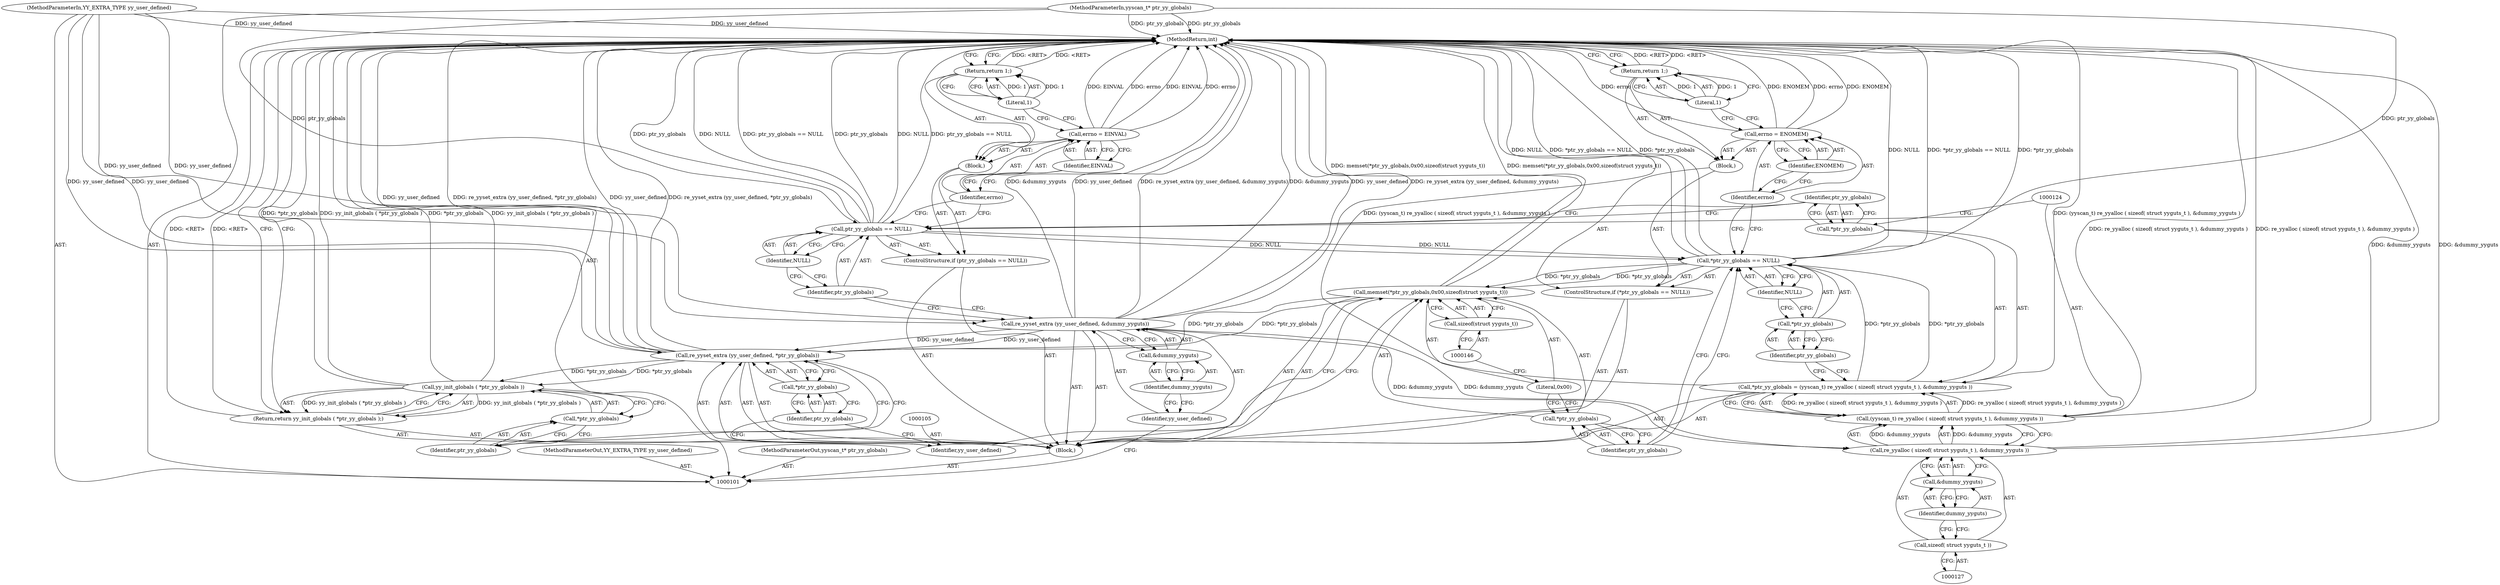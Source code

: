 digraph "0_yara_3119b232c9c453c98d8fa8b6ae4e37ba18117cd4_2" {
"1000155" [label="(MethodReturn,int)"];
"1000102" [label="(MethodParameterIn,YY_EXTRA_TYPE yy_user_defined)"];
"1000210" [label="(MethodParameterOut,YY_EXTRA_TYPE yy_user_defined)"];
"1000103" [label="(MethodParameterIn,yyscan_t* ptr_yy_globals)"];
"1000211" [label="(MethodParameterOut,yyscan_t* ptr_yy_globals)"];
"1000119" [label="(Literal,1)"];
"1000118" [label="(Return,return 1;)"];
"1000123" [label="(Call,(yyscan_t) re_yyalloc ( sizeof( struct yyguts_t ), &dummy_yyguts ))"];
"1000125" [label="(Call,re_yyalloc ( sizeof( struct yyguts_t ), &dummy_yyguts ))"];
"1000126" [label="(Call,sizeof( struct yyguts_t ))"];
"1000120" [label="(Call,*ptr_yy_globals = (yyscan_t) re_yyalloc ( sizeof( struct yyguts_t ), &dummy_yyguts ))"];
"1000121" [label="(Call,*ptr_yy_globals)"];
"1000122" [label="(Identifier,ptr_yy_globals)"];
"1000128" [label="(Call,&dummy_yyguts)"];
"1000129" [label="(Identifier,dummy_yyguts)"];
"1000133" [label="(Identifier,ptr_yy_globals)"];
"1000134" [label="(Identifier,NULL)"];
"1000135" [label="(Block,)"];
"1000130" [label="(ControlStructure,if (*ptr_yy_globals == NULL))"];
"1000131" [label="(Call,*ptr_yy_globals == NULL)"];
"1000132" [label="(Call,*ptr_yy_globals)"];
"1000138" [label="(Identifier,ENOMEM)"];
"1000136" [label="(Call,errno = ENOMEM)"];
"1000137" [label="(Identifier,errno)"];
"1000140" [label="(Literal,1)"];
"1000139" [label="(Return,return 1;)"];
"1000142" [label="(Call,*ptr_yy_globals)"];
"1000143" [label="(Identifier,ptr_yy_globals)"];
"1000144" [label="(Literal,0x00)"];
"1000145" [label="(Call,sizeof(struct yyguts_t))"];
"1000141" [label="(Call,memset(*ptr_yy_globals,0x00,sizeof(struct yyguts_t)))"];
"1000148" [label="(Identifier,yy_user_defined)"];
"1000149" [label="(Call,*ptr_yy_globals)"];
"1000150" [label="(Identifier,ptr_yy_globals)"];
"1000147" [label="(Call,re_yyset_extra (yy_user_defined, *ptr_yy_globals))"];
"1000152" [label="(Call,yy_init_globals ( *ptr_yy_globals ))"];
"1000153" [label="(Call,*ptr_yy_globals)"];
"1000154" [label="(Identifier,ptr_yy_globals)"];
"1000151" [label="(Return,return yy_init_globals ( *ptr_yy_globals );)"];
"1000104" [label="(Block,)"];
"1000107" [label="(Identifier,yy_user_defined)"];
"1000108" [label="(Call,&dummy_yyguts)"];
"1000109" [label="(Identifier,dummy_yyguts)"];
"1000106" [label="(Call,re_yyset_extra (yy_user_defined, &dummy_yyguts))"];
"1000113" [label="(Identifier,NULL)"];
"1000114" [label="(Block,)"];
"1000110" [label="(ControlStructure,if (ptr_yy_globals == NULL))"];
"1000111" [label="(Call,ptr_yy_globals == NULL)"];
"1000112" [label="(Identifier,ptr_yy_globals)"];
"1000117" [label="(Identifier,EINVAL)"];
"1000115" [label="(Call,errno = EINVAL)"];
"1000116" [label="(Identifier,errno)"];
"1000155" -> "1000101"  [label="AST: "];
"1000155" -> "1000118"  [label="CFG: "];
"1000155" -> "1000139"  [label="CFG: "];
"1000155" -> "1000151"  [label="CFG: "];
"1000139" -> "1000155"  [label="DDG: <RET>"];
"1000115" -> "1000155"  [label="DDG: EINVAL"];
"1000115" -> "1000155"  [label="DDG: errno"];
"1000123" -> "1000155"  [label="DDG: re_yyalloc ( sizeof( struct yyguts_t ), &dummy_yyguts )"];
"1000106" -> "1000155"  [label="DDG: &dummy_yyguts"];
"1000106" -> "1000155"  [label="DDG: yy_user_defined"];
"1000106" -> "1000155"  [label="DDG: re_yyset_extra (yy_user_defined, &dummy_yyguts)"];
"1000152" -> "1000155"  [label="DDG: yy_init_globals ( *ptr_yy_globals )"];
"1000152" -> "1000155"  [label="DDG: *ptr_yy_globals"];
"1000147" -> "1000155"  [label="DDG: yy_user_defined"];
"1000147" -> "1000155"  [label="DDG: re_yyset_extra (yy_user_defined, *ptr_yy_globals)"];
"1000131" -> "1000155"  [label="DDG: *ptr_yy_globals == NULL"];
"1000131" -> "1000155"  [label="DDG: *ptr_yy_globals"];
"1000131" -> "1000155"  [label="DDG: NULL"];
"1000120" -> "1000155"  [label="DDG: (yyscan_t) re_yyalloc ( sizeof( struct yyguts_t ), &dummy_yyguts )"];
"1000141" -> "1000155"  [label="DDG: memset(*ptr_yy_globals,0x00,sizeof(struct yyguts_t))"];
"1000103" -> "1000155"  [label="DDG: ptr_yy_globals"];
"1000102" -> "1000155"  [label="DDG: yy_user_defined"];
"1000111" -> "1000155"  [label="DDG: ptr_yy_globals"];
"1000111" -> "1000155"  [label="DDG: NULL"];
"1000111" -> "1000155"  [label="DDG: ptr_yy_globals == NULL"];
"1000125" -> "1000155"  [label="DDG: &dummy_yyguts"];
"1000136" -> "1000155"  [label="DDG: ENOMEM"];
"1000136" -> "1000155"  [label="DDG: errno"];
"1000118" -> "1000155"  [label="DDG: <RET>"];
"1000151" -> "1000155"  [label="DDG: <RET>"];
"1000102" -> "1000101"  [label="AST: "];
"1000102" -> "1000155"  [label="DDG: yy_user_defined"];
"1000102" -> "1000106"  [label="DDG: yy_user_defined"];
"1000102" -> "1000147"  [label="DDG: yy_user_defined"];
"1000210" -> "1000101"  [label="AST: "];
"1000103" -> "1000101"  [label="AST: "];
"1000103" -> "1000155"  [label="DDG: ptr_yy_globals"];
"1000103" -> "1000111"  [label="DDG: ptr_yy_globals"];
"1000211" -> "1000101"  [label="AST: "];
"1000119" -> "1000118"  [label="AST: "];
"1000119" -> "1000115"  [label="CFG: "];
"1000118" -> "1000119"  [label="CFG: "];
"1000119" -> "1000118"  [label="DDG: 1"];
"1000118" -> "1000114"  [label="AST: "];
"1000118" -> "1000119"  [label="CFG: "];
"1000119" -> "1000118"  [label="AST: "];
"1000155" -> "1000118"  [label="CFG: "];
"1000118" -> "1000155"  [label="DDG: <RET>"];
"1000119" -> "1000118"  [label="DDG: 1"];
"1000123" -> "1000120"  [label="AST: "];
"1000123" -> "1000125"  [label="CFG: "];
"1000124" -> "1000123"  [label="AST: "];
"1000125" -> "1000123"  [label="AST: "];
"1000120" -> "1000123"  [label="CFG: "];
"1000123" -> "1000155"  [label="DDG: re_yyalloc ( sizeof( struct yyguts_t ), &dummy_yyguts )"];
"1000123" -> "1000120"  [label="DDG: re_yyalloc ( sizeof( struct yyguts_t ), &dummy_yyguts )"];
"1000125" -> "1000123"  [label="DDG: &dummy_yyguts"];
"1000125" -> "1000123"  [label="AST: "];
"1000125" -> "1000128"  [label="CFG: "];
"1000126" -> "1000125"  [label="AST: "];
"1000128" -> "1000125"  [label="AST: "];
"1000123" -> "1000125"  [label="CFG: "];
"1000125" -> "1000155"  [label="DDG: &dummy_yyguts"];
"1000125" -> "1000123"  [label="DDG: &dummy_yyguts"];
"1000106" -> "1000125"  [label="DDG: &dummy_yyguts"];
"1000126" -> "1000125"  [label="AST: "];
"1000126" -> "1000127"  [label="CFG: "];
"1000127" -> "1000126"  [label="AST: "];
"1000129" -> "1000126"  [label="CFG: "];
"1000120" -> "1000104"  [label="AST: "];
"1000120" -> "1000123"  [label="CFG: "];
"1000121" -> "1000120"  [label="AST: "];
"1000123" -> "1000120"  [label="AST: "];
"1000133" -> "1000120"  [label="CFG: "];
"1000120" -> "1000155"  [label="DDG: (yyscan_t) re_yyalloc ( sizeof( struct yyguts_t ), &dummy_yyguts )"];
"1000123" -> "1000120"  [label="DDG: re_yyalloc ( sizeof( struct yyguts_t ), &dummy_yyguts )"];
"1000120" -> "1000131"  [label="DDG: *ptr_yy_globals"];
"1000121" -> "1000120"  [label="AST: "];
"1000121" -> "1000122"  [label="CFG: "];
"1000122" -> "1000121"  [label="AST: "];
"1000124" -> "1000121"  [label="CFG: "];
"1000122" -> "1000121"  [label="AST: "];
"1000122" -> "1000111"  [label="CFG: "];
"1000121" -> "1000122"  [label="CFG: "];
"1000128" -> "1000125"  [label="AST: "];
"1000128" -> "1000129"  [label="CFG: "];
"1000129" -> "1000128"  [label="AST: "];
"1000125" -> "1000128"  [label="CFG: "];
"1000129" -> "1000128"  [label="AST: "];
"1000129" -> "1000126"  [label="CFG: "];
"1000128" -> "1000129"  [label="CFG: "];
"1000133" -> "1000132"  [label="AST: "];
"1000133" -> "1000120"  [label="CFG: "];
"1000132" -> "1000133"  [label="CFG: "];
"1000134" -> "1000131"  [label="AST: "];
"1000134" -> "1000132"  [label="CFG: "];
"1000131" -> "1000134"  [label="CFG: "];
"1000135" -> "1000130"  [label="AST: "];
"1000136" -> "1000135"  [label="AST: "];
"1000139" -> "1000135"  [label="AST: "];
"1000130" -> "1000104"  [label="AST: "];
"1000131" -> "1000130"  [label="AST: "];
"1000135" -> "1000130"  [label="AST: "];
"1000131" -> "1000130"  [label="AST: "];
"1000131" -> "1000134"  [label="CFG: "];
"1000132" -> "1000131"  [label="AST: "];
"1000134" -> "1000131"  [label="AST: "];
"1000137" -> "1000131"  [label="CFG: "];
"1000143" -> "1000131"  [label="CFG: "];
"1000131" -> "1000155"  [label="DDG: *ptr_yy_globals == NULL"];
"1000131" -> "1000155"  [label="DDG: *ptr_yy_globals"];
"1000131" -> "1000155"  [label="DDG: NULL"];
"1000120" -> "1000131"  [label="DDG: *ptr_yy_globals"];
"1000111" -> "1000131"  [label="DDG: NULL"];
"1000131" -> "1000141"  [label="DDG: *ptr_yy_globals"];
"1000132" -> "1000131"  [label="AST: "];
"1000132" -> "1000133"  [label="CFG: "];
"1000133" -> "1000132"  [label="AST: "];
"1000134" -> "1000132"  [label="CFG: "];
"1000138" -> "1000136"  [label="AST: "];
"1000138" -> "1000137"  [label="CFG: "];
"1000136" -> "1000138"  [label="CFG: "];
"1000136" -> "1000135"  [label="AST: "];
"1000136" -> "1000138"  [label="CFG: "];
"1000137" -> "1000136"  [label="AST: "];
"1000138" -> "1000136"  [label="AST: "];
"1000140" -> "1000136"  [label="CFG: "];
"1000136" -> "1000155"  [label="DDG: ENOMEM"];
"1000136" -> "1000155"  [label="DDG: errno"];
"1000137" -> "1000136"  [label="AST: "];
"1000137" -> "1000131"  [label="CFG: "];
"1000138" -> "1000137"  [label="CFG: "];
"1000140" -> "1000139"  [label="AST: "];
"1000140" -> "1000136"  [label="CFG: "];
"1000139" -> "1000140"  [label="CFG: "];
"1000140" -> "1000139"  [label="DDG: 1"];
"1000139" -> "1000135"  [label="AST: "];
"1000139" -> "1000140"  [label="CFG: "];
"1000140" -> "1000139"  [label="AST: "];
"1000155" -> "1000139"  [label="CFG: "];
"1000139" -> "1000155"  [label="DDG: <RET>"];
"1000140" -> "1000139"  [label="DDG: 1"];
"1000142" -> "1000141"  [label="AST: "];
"1000142" -> "1000143"  [label="CFG: "];
"1000143" -> "1000142"  [label="AST: "];
"1000144" -> "1000142"  [label="CFG: "];
"1000143" -> "1000142"  [label="AST: "];
"1000143" -> "1000131"  [label="CFG: "];
"1000142" -> "1000143"  [label="CFG: "];
"1000144" -> "1000141"  [label="AST: "];
"1000144" -> "1000142"  [label="CFG: "];
"1000146" -> "1000144"  [label="CFG: "];
"1000145" -> "1000141"  [label="AST: "];
"1000145" -> "1000146"  [label="CFG: "];
"1000146" -> "1000145"  [label="AST: "];
"1000141" -> "1000145"  [label="CFG: "];
"1000141" -> "1000104"  [label="AST: "];
"1000141" -> "1000145"  [label="CFG: "];
"1000142" -> "1000141"  [label="AST: "];
"1000144" -> "1000141"  [label="AST: "];
"1000145" -> "1000141"  [label="AST: "];
"1000148" -> "1000141"  [label="CFG: "];
"1000141" -> "1000155"  [label="DDG: memset(*ptr_yy_globals,0x00,sizeof(struct yyguts_t))"];
"1000131" -> "1000141"  [label="DDG: *ptr_yy_globals"];
"1000141" -> "1000147"  [label="DDG: *ptr_yy_globals"];
"1000148" -> "1000147"  [label="AST: "];
"1000148" -> "1000141"  [label="CFG: "];
"1000150" -> "1000148"  [label="CFG: "];
"1000149" -> "1000147"  [label="AST: "];
"1000149" -> "1000150"  [label="CFG: "];
"1000150" -> "1000149"  [label="AST: "];
"1000147" -> "1000149"  [label="CFG: "];
"1000150" -> "1000149"  [label="AST: "];
"1000150" -> "1000148"  [label="CFG: "];
"1000149" -> "1000150"  [label="CFG: "];
"1000147" -> "1000104"  [label="AST: "];
"1000147" -> "1000149"  [label="CFG: "];
"1000148" -> "1000147"  [label="AST: "];
"1000149" -> "1000147"  [label="AST: "];
"1000154" -> "1000147"  [label="CFG: "];
"1000147" -> "1000155"  [label="DDG: yy_user_defined"];
"1000147" -> "1000155"  [label="DDG: re_yyset_extra (yy_user_defined, *ptr_yy_globals)"];
"1000106" -> "1000147"  [label="DDG: yy_user_defined"];
"1000102" -> "1000147"  [label="DDG: yy_user_defined"];
"1000141" -> "1000147"  [label="DDG: *ptr_yy_globals"];
"1000147" -> "1000152"  [label="DDG: *ptr_yy_globals"];
"1000152" -> "1000151"  [label="AST: "];
"1000152" -> "1000153"  [label="CFG: "];
"1000153" -> "1000152"  [label="AST: "];
"1000151" -> "1000152"  [label="CFG: "];
"1000152" -> "1000155"  [label="DDG: yy_init_globals ( *ptr_yy_globals )"];
"1000152" -> "1000155"  [label="DDG: *ptr_yy_globals"];
"1000152" -> "1000151"  [label="DDG: yy_init_globals ( *ptr_yy_globals )"];
"1000147" -> "1000152"  [label="DDG: *ptr_yy_globals"];
"1000153" -> "1000152"  [label="AST: "];
"1000153" -> "1000154"  [label="CFG: "];
"1000154" -> "1000153"  [label="AST: "];
"1000152" -> "1000153"  [label="CFG: "];
"1000154" -> "1000153"  [label="AST: "];
"1000154" -> "1000147"  [label="CFG: "];
"1000153" -> "1000154"  [label="CFG: "];
"1000151" -> "1000104"  [label="AST: "];
"1000151" -> "1000152"  [label="CFG: "];
"1000152" -> "1000151"  [label="AST: "];
"1000155" -> "1000151"  [label="CFG: "];
"1000151" -> "1000155"  [label="DDG: <RET>"];
"1000152" -> "1000151"  [label="DDG: yy_init_globals ( *ptr_yy_globals )"];
"1000104" -> "1000101"  [label="AST: "];
"1000105" -> "1000104"  [label="AST: "];
"1000106" -> "1000104"  [label="AST: "];
"1000110" -> "1000104"  [label="AST: "];
"1000120" -> "1000104"  [label="AST: "];
"1000130" -> "1000104"  [label="AST: "];
"1000141" -> "1000104"  [label="AST: "];
"1000147" -> "1000104"  [label="AST: "];
"1000151" -> "1000104"  [label="AST: "];
"1000107" -> "1000106"  [label="AST: "];
"1000107" -> "1000101"  [label="CFG: "];
"1000109" -> "1000107"  [label="CFG: "];
"1000108" -> "1000106"  [label="AST: "];
"1000108" -> "1000109"  [label="CFG: "];
"1000109" -> "1000108"  [label="AST: "];
"1000106" -> "1000108"  [label="CFG: "];
"1000109" -> "1000108"  [label="AST: "];
"1000109" -> "1000107"  [label="CFG: "];
"1000108" -> "1000109"  [label="CFG: "];
"1000106" -> "1000104"  [label="AST: "];
"1000106" -> "1000108"  [label="CFG: "];
"1000107" -> "1000106"  [label="AST: "];
"1000108" -> "1000106"  [label="AST: "];
"1000112" -> "1000106"  [label="CFG: "];
"1000106" -> "1000155"  [label="DDG: &dummy_yyguts"];
"1000106" -> "1000155"  [label="DDG: yy_user_defined"];
"1000106" -> "1000155"  [label="DDG: re_yyset_extra (yy_user_defined, &dummy_yyguts)"];
"1000102" -> "1000106"  [label="DDG: yy_user_defined"];
"1000106" -> "1000125"  [label="DDG: &dummy_yyguts"];
"1000106" -> "1000147"  [label="DDG: yy_user_defined"];
"1000113" -> "1000111"  [label="AST: "];
"1000113" -> "1000112"  [label="CFG: "];
"1000111" -> "1000113"  [label="CFG: "];
"1000114" -> "1000110"  [label="AST: "];
"1000115" -> "1000114"  [label="AST: "];
"1000118" -> "1000114"  [label="AST: "];
"1000110" -> "1000104"  [label="AST: "];
"1000111" -> "1000110"  [label="AST: "];
"1000114" -> "1000110"  [label="AST: "];
"1000111" -> "1000110"  [label="AST: "];
"1000111" -> "1000113"  [label="CFG: "];
"1000112" -> "1000111"  [label="AST: "];
"1000113" -> "1000111"  [label="AST: "];
"1000116" -> "1000111"  [label="CFG: "];
"1000122" -> "1000111"  [label="CFG: "];
"1000111" -> "1000155"  [label="DDG: ptr_yy_globals"];
"1000111" -> "1000155"  [label="DDG: NULL"];
"1000111" -> "1000155"  [label="DDG: ptr_yy_globals == NULL"];
"1000103" -> "1000111"  [label="DDG: ptr_yy_globals"];
"1000111" -> "1000131"  [label="DDG: NULL"];
"1000112" -> "1000111"  [label="AST: "];
"1000112" -> "1000106"  [label="CFG: "];
"1000113" -> "1000112"  [label="CFG: "];
"1000117" -> "1000115"  [label="AST: "];
"1000117" -> "1000116"  [label="CFG: "];
"1000115" -> "1000117"  [label="CFG: "];
"1000115" -> "1000114"  [label="AST: "];
"1000115" -> "1000117"  [label="CFG: "];
"1000116" -> "1000115"  [label="AST: "];
"1000117" -> "1000115"  [label="AST: "];
"1000119" -> "1000115"  [label="CFG: "];
"1000115" -> "1000155"  [label="DDG: EINVAL"];
"1000115" -> "1000155"  [label="DDG: errno"];
"1000116" -> "1000115"  [label="AST: "];
"1000116" -> "1000111"  [label="CFG: "];
"1000117" -> "1000116"  [label="CFG: "];
}
